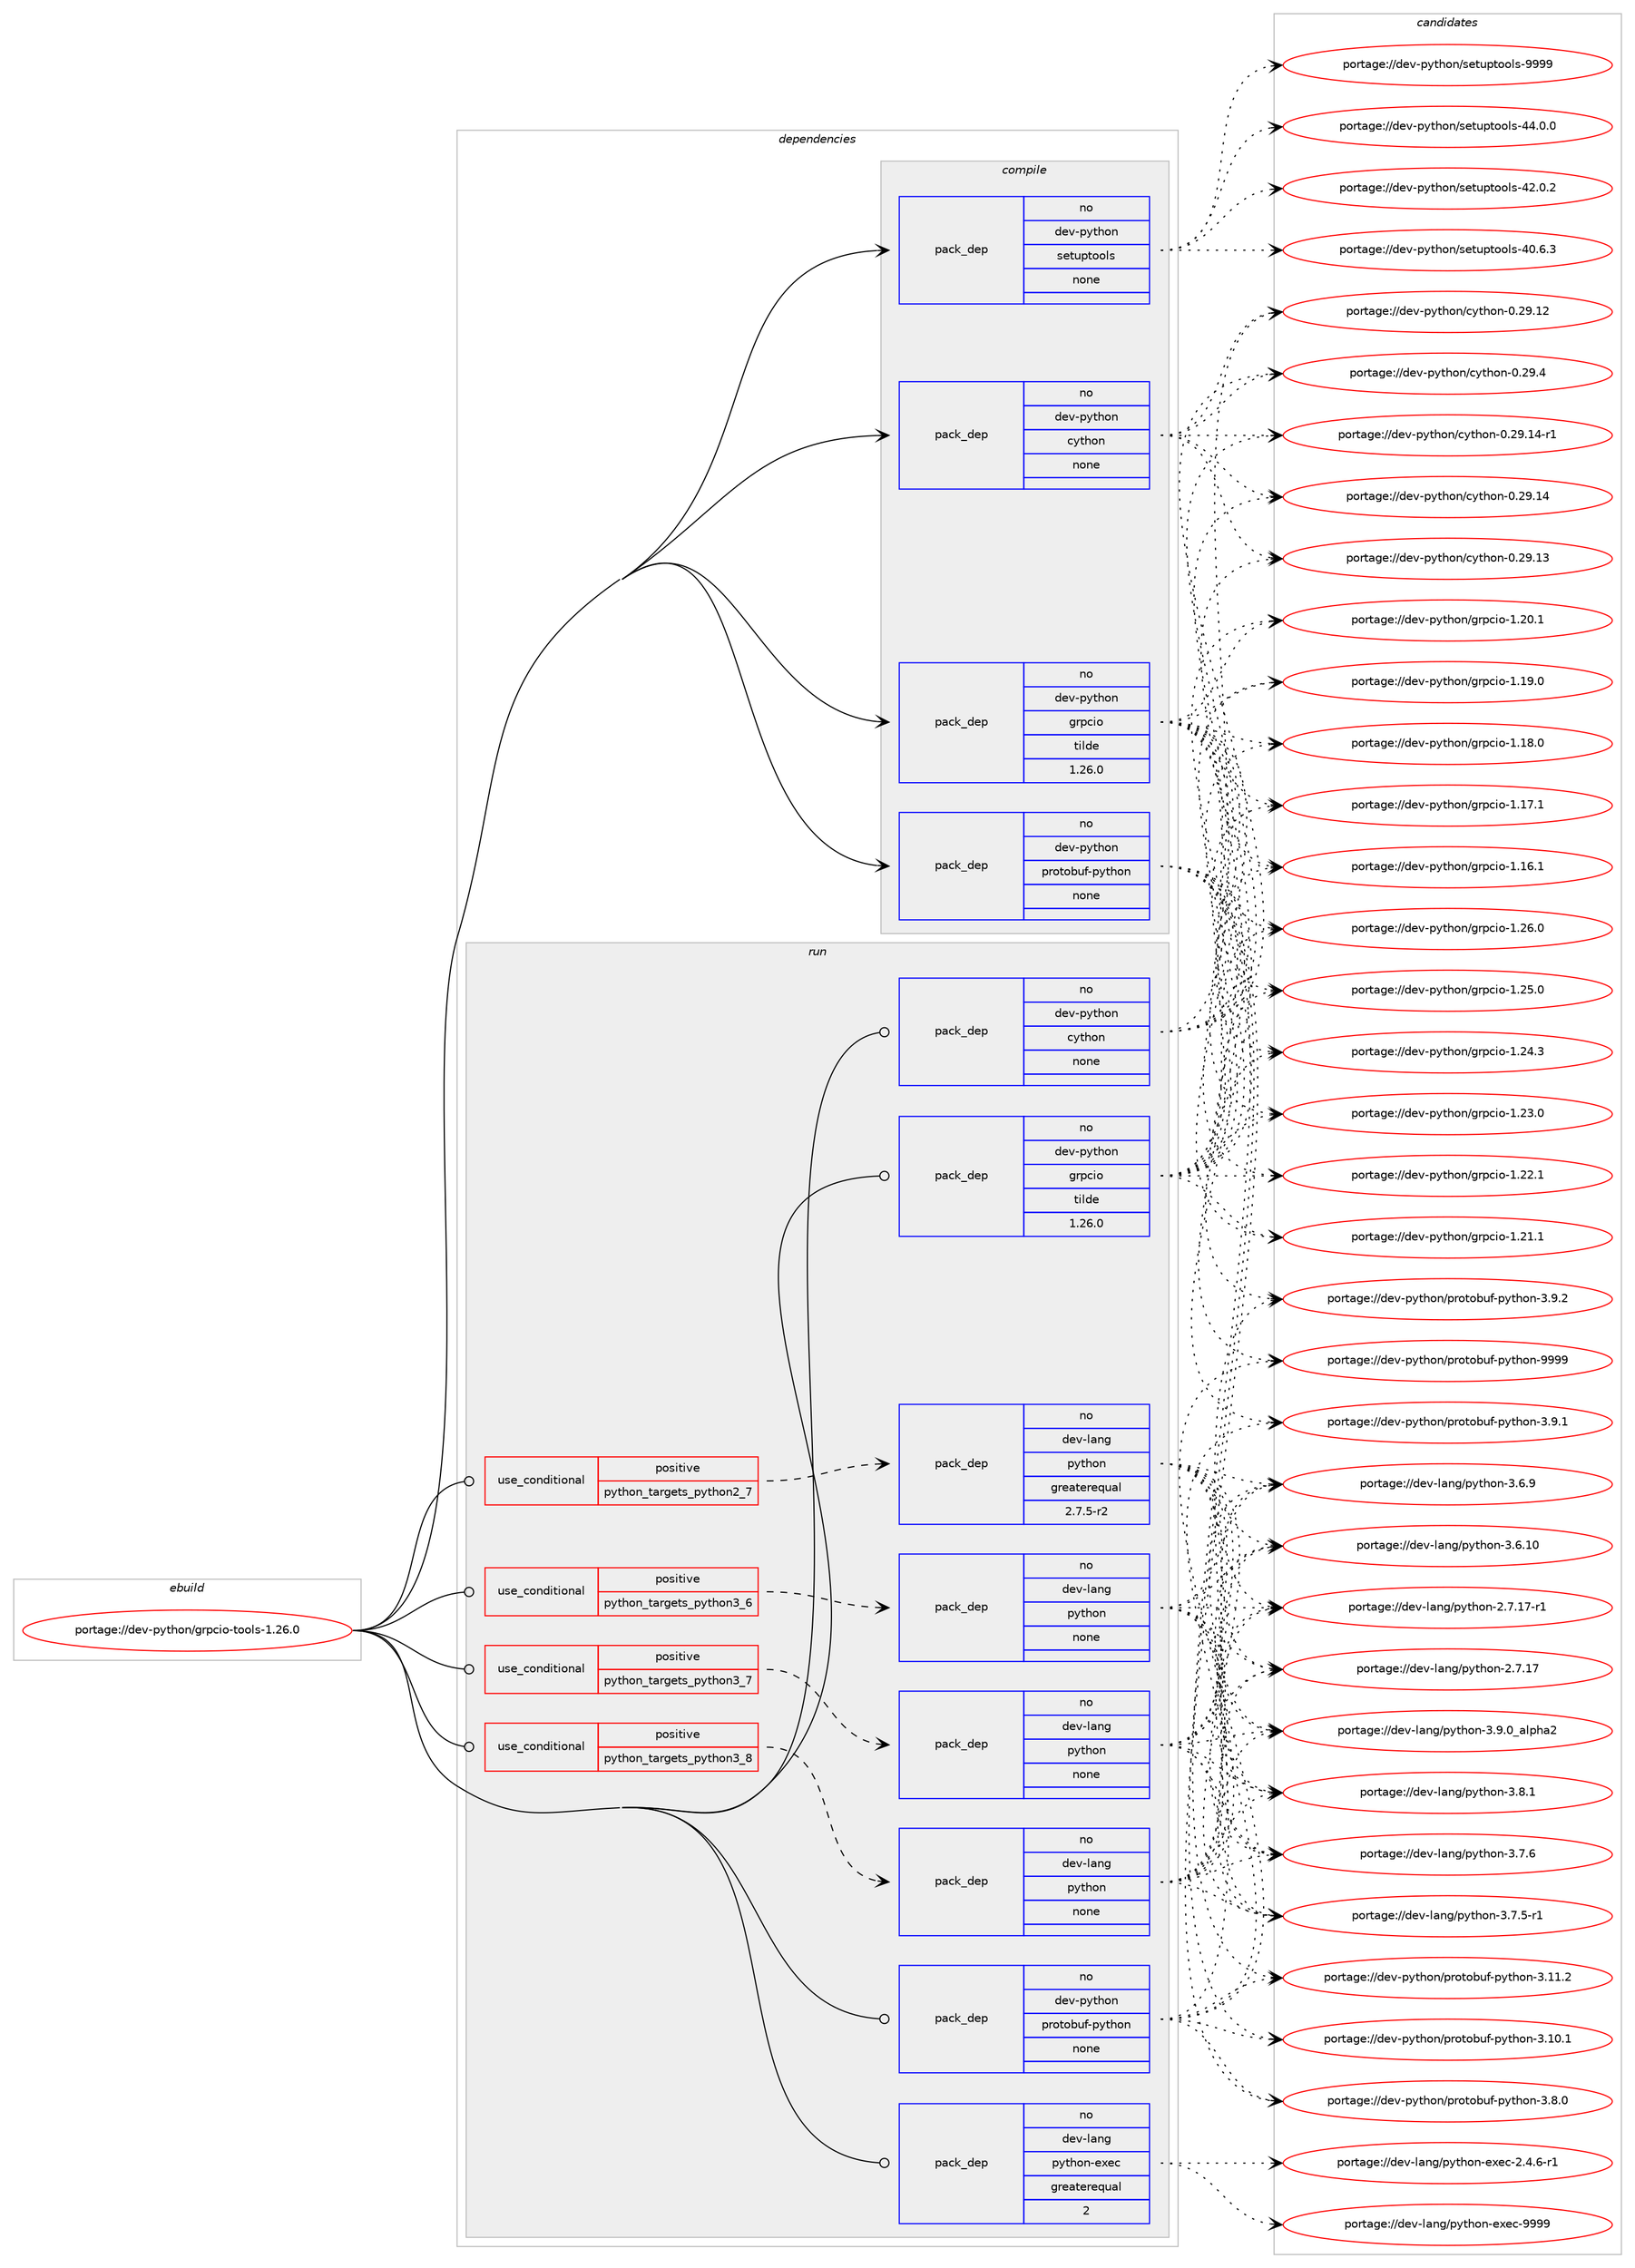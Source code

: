digraph prolog {

# *************
# Graph options
# *************

newrank=true;
concentrate=true;
compound=true;
graph [rankdir=LR,fontname=Helvetica,fontsize=10,ranksep=1.5];#, ranksep=2.5, nodesep=0.2];
edge  [arrowhead=vee];
node  [fontname=Helvetica,fontsize=10];

# **********
# The ebuild
# **********

subgraph cluster_leftcol {
color=gray;
label=<<i>ebuild</i>>;
id [label="portage://dev-python/grpcio-tools-1.26.0", color=red, width=4, href="../dev-python/grpcio-tools-1.26.0.svg"];
}

# ****************
# The dependencies
# ****************

subgraph cluster_midcol {
color=gray;
label=<<i>dependencies</i>>;
subgraph cluster_compile {
fillcolor="#eeeeee";
style=filled;
label=<<i>compile</i>>;
subgraph pack337417 {
dependency457442 [label=<<TABLE BORDER="0" CELLBORDER="1" CELLSPACING="0" CELLPADDING="4" WIDTH="220"><TR><TD ROWSPAN="6" CELLPADDING="30">pack_dep</TD></TR><TR><TD WIDTH="110">no</TD></TR><TR><TD>dev-python</TD></TR><TR><TD>cython</TD></TR><TR><TD>none</TD></TR><TR><TD></TD></TR></TABLE>>, shape=none, color=blue];
}
id:e -> dependency457442:w [weight=20,style="solid",arrowhead="vee"];
subgraph pack337418 {
dependency457443 [label=<<TABLE BORDER="0" CELLBORDER="1" CELLSPACING="0" CELLPADDING="4" WIDTH="220"><TR><TD ROWSPAN="6" CELLPADDING="30">pack_dep</TD></TR><TR><TD WIDTH="110">no</TD></TR><TR><TD>dev-python</TD></TR><TR><TD>grpcio</TD></TR><TR><TD>tilde</TD></TR><TR><TD>1.26.0</TD></TR></TABLE>>, shape=none, color=blue];
}
id:e -> dependency457443:w [weight=20,style="solid",arrowhead="vee"];
subgraph pack337419 {
dependency457444 [label=<<TABLE BORDER="0" CELLBORDER="1" CELLSPACING="0" CELLPADDING="4" WIDTH="220"><TR><TD ROWSPAN="6" CELLPADDING="30">pack_dep</TD></TR><TR><TD WIDTH="110">no</TD></TR><TR><TD>dev-python</TD></TR><TR><TD>protobuf-python</TD></TR><TR><TD>none</TD></TR><TR><TD></TD></TR></TABLE>>, shape=none, color=blue];
}
id:e -> dependency457444:w [weight=20,style="solid",arrowhead="vee"];
subgraph pack337420 {
dependency457445 [label=<<TABLE BORDER="0" CELLBORDER="1" CELLSPACING="0" CELLPADDING="4" WIDTH="220"><TR><TD ROWSPAN="6" CELLPADDING="30">pack_dep</TD></TR><TR><TD WIDTH="110">no</TD></TR><TR><TD>dev-python</TD></TR><TR><TD>setuptools</TD></TR><TR><TD>none</TD></TR><TR><TD></TD></TR></TABLE>>, shape=none, color=blue];
}
id:e -> dependency457445:w [weight=20,style="solid",arrowhead="vee"];
}
subgraph cluster_compileandrun {
fillcolor="#eeeeee";
style=filled;
label=<<i>compile and run</i>>;
}
subgraph cluster_run {
fillcolor="#eeeeee";
style=filled;
label=<<i>run</i>>;
subgraph cond115041 {
dependency457446 [label=<<TABLE BORDER="0" CELLBORDER="1" CELLSPACING="0" CELLPADDING="4"><TR><TD ROWSPAN="3" CELLPADDING="10">use_conditional</TD></TR><TR><TD>positive</TD></TR><TR><TD>python_targets_python2_7</TD></TR></TABLE>>, shape=none, color=red];
subgraph pack337421 {
dependency457447 [label=<<TABLE BORDER="0" CELLBORDER="1" CELLSPACING="0" CELLPADDING="4" WIDTH="220"><TR><TD ROWSPAN="6" CELLPADDING="30">pack_dep</TD></TR><TR><TD WIDTH="110">no</TD></TR><TR><TD>dev-lang</TD></TR><TR><TD>python</TD></TR><TR><TD>greaterequal</TD></TR><TR><TD>2.7.5-r2</TD></TR></TABLE>>, shape=none, color=blue];
}
dependency457446:e -> dependency457447:w [weight=20,style="dashed",arrowhead="vee"];
}
id:e -> dependency457446:w [weight=20,style="solid",arrowhead="odot"];
subgraph cond115042 {
dependency457448 [label=<<TABLE BORDER="0" CELLBORDER="1" CELLSPACING="0" CELLPADDING="4"><TR><TD ROWSPAN="3" CELLPADDING="10">use_conditional</TD></TR><TR><TD>positive</TD></TR><TR><TD>python_targets_python3_6</TD></TR></TABLE>>, shape=none, color=red];
subgraph pack337422 {
dependency457449 [label=<<TABLE BORDER="0" CELLBORDER="1" CELLSPACING="0" CELLPADDING="4" WIDTH="220"><TR><TD ROWSPAN="6" CELLPADDING="30">pack_dep</TD></TR><TR><TD WIDTH="110">no</TD></TR><TR><TD>dev-lang</TD></TR><TR><TD>python</TD></TR><TR><TD>none</TD></TR><TR><TD></TD></TR></TABLE>>, shape=none, color=blue];
}
dependency457448:e -> dependency457449:w [weight=20,style="dashed",arrowhead="vee"];
}
id:e -> dependency457448:w [weight=20,style="solid",arrowhead="odot"];
subgraph cond115043 {
dependency457450 [label=<<TABLE BORDER="0" CELLBORDER="1" CELLSPACING="0" CELLPADDING="4"><TR><TD ROWSPAN="3" CELLPADDING="10">use_conditional</TD></TR><TR><TD>positive</TD></TR><TR><TD>python_targets_python3_7</TD></TR></TABLE>>, shape=none, color=red];
subgraph pack337423 {
dependency457451 [label=<<TABLE BORDER="0" CELLBORDER="1" CELLSPACING="0" CELLPADDING="4" WIDTH="220"><TR><TD ROWSPAN="6" CELLPADDING="30">pack_dep</TD></TR><TR><TD WIDTH="110">no</TD></TR><TR><TD>dev-lang</TD></TR><TR><TD>python</TD></TR><TR><TD>none</TD></TR><TR><TD></TD></TR></TABLE>>, shape=none, color=blue];
}
dependency457450:e -> dependency457451:w [weight=20,style="dashed",arrowhead="vee"];
}
id:e -> dependency457450:w [weight=20,style="solid",arrowhead="odot"];
subgraph cond115044 {
dependency457452 [label=<<TABLE BORDER="0" CELLBORDER="1" CELLSPACING="0" CELLPADDING="4"><TR><TD ROWSPAN="3" CELLPADDING="10">use_conditional</TD></TR><TR><TD>positive</TD></TR><TR><TD>python_targets_python3_8</TD></TR></TABLE>>, shape=none, color=red];
subgraph pack337424 {
dependency457453 [label=<<TABLE BORDER="0" CELLBORDER="1" CELLSPACING="0" CELLPADDING="4" WIDTH="220"><TR><TD ROWSPAN="6" CELLPADDING="30">pack_dep</TD></TR><TR><TD WIDTH="110">no</TD></TR><TR><TD>dev-lang</TD></TR><TR><TD>python</TD></TR><TR><TD>none</TD></TR><TR><TD></TD></TR></TABLE>>, shape=none, color=blue];
}
dependency457452:e -> dependency457453:w [weight=20,style="dashed",arrowhead="vee"];
}
id:e -> dependency457452:w [weight=20,style="solid",arrowhead="odot"];
subgraph pack337425 {
dependency457454 [label=<<TABLE BORDER="0" CELLBORDER="1" CELLSPACING="0" CELLPADDING="4" WIDTH="220"><TR><TD ROWSPAN="6" CELLPADDING="30">pack_dep</TD></TR><TR><TD WIDTH="110">no</TD></TR><TR><TD>dev-lang</TD></TR><TR><TD>python-exec</TD></TR><TR><TD>greaterequal</TD></TR><TR><TD>2</TD></TR></TABLE>>, shape=none, color=blue];
}
id:e -> dependency457454:w [weight=20,style="solid",arrowhead="odot"];
subgraph pack337426 {
dependency457455 [label=<<TABLE BORDER="0" CELLBORDER="1" CELLSPACING="0" CELLPADDING="4" WIDTH="220"><TR><TD ROWSPAN="6" CELLPADDING="30">pack_dep</TD></TR><TR><TD WIDTH="110">no</TD></TR><TR><TD>dev-python</TD></TR><TR><TD>cython</TD></TR><TR><TD>none</TD></TR><TR><TD></TD></TR></TABLE>>, shape=none, color=blue];
}
id:e -> dependency457455:w [weight=20,style="solid",arrowhead="odot"];
subgraph pack337427 {
dependency457456 [label=<<TABLE BORDER="0" CELLBORDER="1" CELLSPACING="0" CELLPADDING="4" WIDTH="220"><TR><TD ROWSPAN="6" CELLPADDING="30">pack_dep</TD></TR><TR><TD WIDTH="110">no</TD></TR><TR><TD>dev-python</TD></TR><TR><TD>grpcio</TD></TR><TR><TD>tilde</TD></TR><TR><TD>1.26.0</TD></TR></TABLE>>, shape=none, color=blue];
}
id:e -> dependency457456:w [weight=20,style="solid",arrowhead="odot"];
subgraph pack337428 {
dependency457457 [label=<<TABLE BORDER="0" CELLBORDER="1" CELLSPACING="0" CELLPADDING="4" WIDTH="220"><TR><TD ROWSPAN="6" CELLPADDING="30">pack_dep</TD></TR><TR><TD WIDTH="110">no</TD></TR><TR><TD>dev-python</TD></TR><TR><TD>protobuf-python</TD></TR><TR><TD>none</TD></TR><TR><TD></TD></TR></TABLE>>, shape=none, color=blue];
}
id:e -> dependency457457:w [weight=20,style="solid",arrowhead="odot"];
}
}

# **************
# The candidates
# **************

subgraph cluster_choices {
rank=same;
color=gray;
label=<<i>candidates</i>>;

subgraph choice337417 {
color=black;
nodesep=1;
choice10010111845112121116104111110479912111610411111045484650574652 [label="portage://dev-python/cython-0.29.4", color=red, width=4,href="../dev-python/cython-0.29.4.svg"];
choice10010111845112121116104111110479912111610411111045484650574649524511449 [label="portage://dev-python/cython-0.29.14-r1", color=red, width=4,href="../dev-python/cython-0.29.14-r1.svg"];
choice1001011184511212111610411111047991211161041111104548465057464952 [label="portage://dev-python/cython-0.29.14", color=red, width=4,href="../dev-python/cython-0.29.14.svg"];
choice1001011184511212111610411111047991211161041111104548465057464951 [label="portage://dev-python/cython-0.29.13", color=red, width=4,href="../dev-python/cython-0.29.13.svg"];
choice1001011184511212111610411111047991211161041111104548465057464950 [label="portage://dev-python/cython-0.29.12", color=red, width=4,href="../dev-python/cython-0.29.12.svg"];
dependency457442:e -> choice10010111845112121116104111110479912111610411111045484650574652:w [style=dotted,weight="100"];
dependency457442:e -> choice10010111845112121116104111110479912111610411111045484650574649524511449:w [style=dotted,weight="100"];
dependency457442:e -> choice1001011184511212111610411111047991211161041111104548465057464952:w [style=dotted,weight="100"];
dependency457442:e -> choice1001011184511212111610411111047991211161041111104548465057464951:w [style=dotted,weight="100"];
dependency457442:e -> choice1001011184511212111610411111047991211161041111104548465057464950:w [style=dotted,weight="100"];
}
subgraph choice337418 {
color=black;
nodesep=1;
choice10010111845112121116104111110471031141129910511145494650544648 [label="portage://dev-python/grpcio-1.26.0", color=red, width=4,href="../dev-python/grpcio-1.26.0.svg"];
choice10010111845112121116104111110471031141129910511145494650534648 [label="portage://dev-python/grpcio-1.25.0", color=red, width=4,href="../dev-python/grpcio-1.25.0.svg"];
choice10010111845112121116104111110471031141129910511145494650524651 [label="portage://dev-python/grpcio-1.24.3", color=red, width=4,href="../dev-python/grpcio-1.24.3.svg"];
choice10010111845112121116104111110471031141129910511145494650514648 [label="portage://dev-python/grpcio-1.23.0", color=red, width=4,href="../dev-python/grpcio-1.23.0.svg"];
choice10010111845112121116104111110471031141129910511145494650504649 [label="portage://dev-python/grpcio-1.22.1", color=red, width=4,href="../dev-python/grpcio-1.22.1.svg"];
choice10010111845112121116104111110471031141129910511145494650494649 [label="portage://dev-python/grpcio-1.21.1", color=red, width=4,href="../dev-python/grpcio-1.21.1.svg"];
choice10010111845112121116104111110471031141129910511145494650484649 [label="portage://dev-python/grpcio-1.20.1", color=red, width=4,href="../dev-python/grpcio-1.20.1.svg"];
choice10010111845112121116104111110471031141129910511145494649574648 [label="portage://dev-python/grpcio-1.19.0", color=red, width=4,href="../dev-python/grpcio-1.19.0.svg"];
choice10010111845112121116104111110471031141129910511145494649564648 [label="portage://dev-python/grpcio-1.18.0", color=red, width=4,href="../dev-python/grpcio-1.18.0.svg"];
choice10010111845112121116104111110471031141129910511145494649554649 [label="portage://dev-python/grpcio-1.17.1", color=red, width=4,href="../dev-python/grpcio-1.17.1.svg"];
choice10010111845112121116104111110471031141129910511145494649544649 [label="portage://dev-python/grpcio-1.16.1", color=red, width=4,href="../dev-python/grpcio-1.16.1.svg"];
dependency457443:e -> choice10010111845112121116104111110471031141129910511145494650544648:w [style=dotted,weight="100"];
dependency457443:e -> choice10010111845112121116104111110471031141129910511145494650534648:w [style=dotted,weight="100"];
dependency457443:e -> choice10010111845112121116104111110471031141129910511145494650524651:w [style=dotted,weight="100"];
dependency457443:e -> choice10010111845112121116104111110471031141129910511145494650514648:w [style=dotted,weight="100"];
dependency457443:e -> choice10010111845112121116104111110471031141129910511145494650504649:w [style=dotted,weight="100"];
dependency457443:e -> choice10010111845112121116104111110471031141129910511145494650494649:w [style=dotted,weight="100"];
dependency457443:e -> choice10010111845112121116104111110471031141129910511145494650484649:w [style=dotted,weight="100"];
dependency457443:e -> choice10010111845112121116104111110471031141129910511145494649574648:w [style=dotted,weight="100"];
dependency457443:e -> choice10010111845112121116104111110471031141129910511145494649564648:w [style=dotted,weight="100"];
dependency457443:e -> choice10010111845112121116104111110471031141129910511145494649554649:w [style=dotted,weight="100"];
dependency457443:e -> choice10010111845112121116104111110471031141129910511145494649544649:w [style=dotted,weight="100"];
}
subgraph choice337419 {
color=black;
nodesep=1;
choice100101118451121211161041111104711211411111611198117102451121211161041111104557575757 [label="portage://dev-python/protobuf-python-9999", color=red, width=4,href="../dev-python/protobuf-python-9999.svg"];
choice10010111845112121116104111110471121141111161119811710245112121116104111110455146574650 [label="portage://dev-python/protobuf-python-3.9.2", color=red, width=4,href="../dev-python/protobuf-python-3.9.2.svg"];
choice10010111845112121116104111110471121141111161119811710245112121116104111110455146574649 [label="portage://dev-python/protobuf-python-3.9.1", color=red, width=4,href="../dev-python/protobuf-python-3.9.1.svg"];
choice10010111845112121116104111110471121141111161119811710245112121116104111110455146564648 [label="portage://dev-python/protobuf-python-3.8.0", color=red, width=4,href="../dev-python/protobuf-python-3.8.0.svg"];
choice1001011184511212111610411111047112114111116111981171024511212111610411111045514649494650 [label="portage://dev-python/protobuf-python-3.11.2", color=red, width=4,href="../dev-python/protobuf-python-3.11.2.svg"];
choice1001011184511212111610411111047112114111116111981171024511212111610411111045514649484649 [label="portage://dev-python/protobuf-python-3.10.1", color=red, width=4,href="../dev-python/protobuf-python-3.10.1.svg"];
dependency457444:e -> choice100101118451121211161041111104711211411111611198117102451121211161041111104557575757:w [style=dotted,weight="100"];
dependency457444:e -> choice10010111845112121116104111110471121141111161119811710245112121116104111110455146574650:w [style=dotted,weight="100"];
dependency457444:e -> choice10010111845112121116104111110471121141111161119811710245112121116104111110455146574649:w [style=dotted,weight="100"];
dependency457444:e -> choice10010111845112121116104111110471121141111161119811710245112121116104111110455146564648:w [style=dotted,weight="100"];
dependency457444:e -> choice1001011184511212111610411111047112114111116111981171024511212111610411111045514649494650:w [style=dotted,weight="100"];
dependency457444:e -> choice1001011184511212111610411111047112114111116111981171024511212111610411111045514649484649:w [style=dotted,weight="100"];
}
subgraph choice337420 {
color=black;
nodesep=1;
choice10010111845112121116104111110471151011161171121161111111081154557575757 [label="portage://dev-python/setuptools-9999", color=red, width=4,href="../dev-python/setuptools-9999.svg"];
choice100101118451121211161041111104711510111611711211611111110811545525246484648 [label="portage://dev-python/setuptools-44.0.0", color=red, width=4,href="../dev-python/setuptools-44.0.0.svg"];
choice100101118451121211161041111104711510111611711211611111110811545525046484650 [label="portage://dev-python/setuptools-42.0.2", color=red, width=4,href="../dev-python/setuptools-42.0.2.svg"];
choice100101118451121211161041111104711510111611711211611111110811545524846544651 [label="portage://dev-python/setuptools-40.6.3", color=red, width=4,href="../dev-python/setuptools-40.6.3.svg"];
dependency457445:e -> choice10010111845112121116104111110471151011161171121161111111081154557575757:w [style=dotted,weight="100"];
dependency457445:e -> choice100101118451121211161041111104711510111611711211611111110811545525246484648:w [style=dotted,weight="100"];
dependency457445:e -> choice100101118451121211161041111104711510111611711211611111110811545525046484650:w [style=dotted,weight="100"];
dependency457445:e -> choice100101118451121211161041111104711510111611711211611111110811545524846544651:w [style=dotted,weight="100"];
}
subgraph choice337421 {
color=black;
nodesep=1;
choice10010111845108971101034711212111610411111045514657464895971081121049750 [label="portage://dev-lang/python-3.9.0_alpha2", color=red, width=4,href="../dev-lang/python-3.9.0_alpha2.svg"];
choice100101118451089711010347112121116104111110455146564649 [label="portage://dev-lang/python-3.8.1", color=red, width=4,href="../dev-lang/python-3.8.1.svg"];
choice100101118451089711010347112121116104111110455146554654 [label="portage://dev-lang/python-3.7.6", color=red, width=4,href="../dev-lang/python-3.7.6.svg"];
choice1001011184510897110103471121211161041111104551465546534511449 [label="portage://dev-lang/python-3.7.5-r1", color=red, width=4,href="../dev-lang/python-3.7.5-r1.svg"];
choice100101118451089711010347112121116104111110455146544657 [label="portage://dev-lang/python-3.6.9", color=red, width=4,href="../dev-lang/python-3.6.9.svg"];
choice10010111845108971101034711212111610411111045514654464948 [label="portage://dev-lang/python-3.6.10", color=red, width=4,href="../dev-lang/python-3.6.10.svg"];
choice100101118451089711010347112121116104111110455046554649554511449 [label="portage://dev-lang/python-2.7.17-r1", color=red, width=4,href="../dev-lang/python-2.7.17-r1.svg"];
choice10010111845108971101034711212111610411111045504655464955 [label="portage://dev-lang/python-2.7.17", color=red, width=4,href="../dev-lang/python-2.7.17.svg"];
dependency457447:e -> choice10010111845108971101034711212111610411111045514657464895971081121049750:w [style=dotted,weight="100"];
dependency457447:e -> choice100101118451089711010347112121116104111110455146564649:w [style=dotted,weight="100"];
dependency457447:e -> choice100101118451089711010347112121116104111110455146554654:w [style=dotted,weight="100"];
dependency457447:e -> choice1001011184510897110103471121211161041111104551465546534511449:w [style=dotted,weight="100"];
dependency457447:e -> choice100101118451089711010347112121116104111110455146544657:w [style=dotted,weight="100"];
dependency457447:e -> choice10010111845108971101034711212111610411111045514654464948:w [style=dotted,weight="100"];
dependency457447:e -> choice100101118451089711010347112121116104111110455046554649554511449:w [style=dotted,weight="100"];
dependency457447:e -> choice10010111845108971101034711212111610411111045504655464955:w [style=dotted,weight="100"];
}
subgraph choice337422 {
color=black;
nodesep=1;
choice10010111845108971101034711212111610411111045514657464895971081121049750 [label="portage://dev-lang/python-3.9.0_alpha2", color=red, width=4,href="../dev-lang/python-3.9.0_alpha2.svg"];
choice100101118451089711010347112121116104111110455146564649 [label="portage://dev-lang/python-3.8.1", color=red, width=4,href="../dev-lang/python-3.8.1.svg"];
choice100101118451089711010347112121116104111110455146554654 [label="portage://dev-lang/python-3.7.6", color=red, width=4,href="../dev-lang/python-3.7.6.svg"];
choice1001011184510897110103471121211161041111104551465546534511449 [label="portage://dev-lang/python-3.7.5-r1", color=red, width=4,href="../dev-lang/python-3.7.5-r1.svg"];
choice100101118451089711010347112121116104111110455146544657 [label="portage://dev-lang/python-3.6.9", color=red, width=4,href="../dev-lang/python-3.6.9.svg"];
choice10010111845108971101034711212111610411111045514654464948 [label="portage://dev-lang/python-3.6.10", color=red, width=4,href="../dev-lang/python-3.6.10.svg"];
choice100101118451089711010347112121116104111110455046554649554511449 [label="portage://dev-lang/python-2.7.17-r1", color=red, width=4,href="../dev-lang/python-2.7.17-r1.svg"];
choice10010111845108971101034711212111610411111045504655464955 [label="portage://dev-lang/python-2.7.17", color=red, width=4,href="../dev-lang/python-2.7.17.svg"];
dependency457449:e -> choice10010111845108971101034711212111610411111045514657464895971081121049750:w [style=dotted,weight="100"];
dependency457449:e -> choice100101118451089711010347112121116104111110455146564649:w [style=dotted,weight="100"];
dependency457449:e -> choice100101118451089711010347112121116104111110455146554654:w [style=dotted,weight="100"];
dependency457449:e -> choice1001011184510897110103471121211161041111104551465546534511449:w [style=dotted,weight="100"];
dependency457449:e -> choice100101118451089711010347112121116104111110455146544657:w [style=dotted,weight="100"];
dependency457449:e -> choice10010111845108971101034711212111610411111045514654464948:w [style=dotted,weight="100"];
dependency457449:e -> choice100101118451089711010347112121116104111110455046554649554511449:w [style=dotted,weight="100"];
dependency457449:e -> choice10010111845108971101034711212111610411111045504655464955:w [style=dotted,weight="100"];
}
subgraph choice337423 {
color=black;
nodesep=1;
choice10010111845108971101034711212111610411111045514657464895971081121049750 [label="portage://dev-lang/python-3.9.0_alpha2", color=red, width=4,href="../dev-lang/python-3.9.0_alpha2.svg"];
choice100101118451089711010347112121116104111110455146564649 [label="portage://dev-lang/python-3.8.1", color=red, width=4,href="../dev-lang/python-3.8.1.svg"];
choice100101118451089711010347112121116104111110455146554654 [label="portage://dev-lang/python-3.7.6", color=red, width=4,href="../dev-lang/python-3.7.6.svg"];
choice1001011184510897110103471121211161041111104551465546534511449 [label="portage://dev-lang/python-3.7.5-r1", color=red, width=4,href="../dev-lang/python-3.7.5-r1.svg"];
choice100101118451089711010347112121116104111110455146544657 [label="portage://dev-lang/python-3.6.9", color=red, width=4,href="../dev-lang/python-3.6.9.svg"];
choice10010111845108971101034711212111610411111045514654464948 [label="portage://dev-lang/python-3.6.10", color=red, width=4,href="../dev-lang/python-3.6.10.svg"];
choice100101118451089711010347112121116104111110455046554649554511449 [label="portage://dev-lang/python-2.7.17-r1", color=red, width=4,href="../dev-lang/python-2.7.17-r1.svg"];
choice10010111845108971101034711212111610411111045504655464955 [label="portage://dev-lang/python-2.7.17", color=red, width=4,href="../dev-lang/python-2.7.17.svg"];
dependency457451:e -> choice10010111845108971101034711212111610411111045514657464895971081121049750:w [style=dotted,weight="100"];
dependency457451:e -> choice100101118451089711010347112121116104111110455146564649:w [style=dotted,weight="100"];
dependency457451:e -> choice100101118451089711010347112121116104111110455146554654:w [style=dotted,weight="100"];
dependency457451:e -> choice1001011184510897110103471121211161041111104551465546534511449:w [style=dotted,weight="100"];
dependency457451:e -> choice100101118451089711010347112121116104111110455146544657:w [style=dotted,weight="100"];
dependency457451:e -> choice10010111845108971101034711212111610411111045514654464948:w [style=dotted,weight="100"];
dependency457451:e -> choice100101118451089711010347112121116104111110455046554649554511449:w [style=dotted,weight="100"];
dependency457451:e -> choice10010111845108971101034711212111610411111045504655464955:w [style=dotted,weight="100"];
}
subgraph choice337424 {
color=black;
nodesep=1;
choice10010111845108971101034711212111610411111045514657464895971081121049750 [label="portage://dev-lang/python-3.9.0_alpha2", color=red, width=4,href="../dev-lang/python-3.9.0_alpha2.svg"];
choice100101118451089711010347112121116104111110455146564649 [label="portage://dev-lang/python-3.8.1", color=red, width=4,href="../dev-lang/python-3.8.1.svg"];
choice100101118451089711010347112121116104111110455146554654 [label="portage://dev-lang/python-3.7.6", color=red, width=4,href="../dev-lang/python-3.7.6.svg"];
choice1001011184510897110103471121211161041111104551465546534511449 [label="portage://dev-lang/python-3.7.5-r1", color=red, width=4,href="../dev-lang/python-3.7.5-r1.svg"];
choice100101118451089711010347112121116104111110455146544657 [label="portage://dev-lang/python-3.6.9", color=red, width=4,href="../dev-lang/python-3.6.9.svg"];
choice10010111845108971101034711212111610411111045514654464948 [label="portage://dev-lang/python-3.6.10", color=red, width=4,href="../dev-lang/python-3.6.10.svg"];
choice100101118451089711010347112121116104111110455046554649554511449 [label="portage://dev-lang/python-2.7.17-r1", color=red, width=4,href="../dev-lang/python-2.7.17-r1.svg"];
choice10010111845108971101034711212111610411111045504655464955 [label="portage://dev-lang/python-2.7.17", color=red, width=4,href="../dev-lang/python-2.7.17.svg"];
dependency457453:e -> choice10010111845108971101034711212111610411111045514657464895971081121049750:w [style=dotted,weight="100"];
dependency457453:e -> choice100101118451089711010347112121116104111110455146564649:w [style=dotted,weight="100"];
dependency457453:e -> choice100101118451089711010347112121116104111110455146554654:w [style=dotted,weight="100"];
dependency457453:e -> choice1001011184510897110103471121211161041111104551465546534511449:w [style=dotted,weight="100"];
dependency457453:e -> choice100101118451089711010347112121116104111110455146544657:w [style=dotted,weight="100"];
dependency457453:e -> choice10010111845108971101034711212111610411111045514654464948:w [style=dotted,weight="100"];
dependency457453:e -> choice100101118451089711010347112121116104111110455046554649554511449:w [style=dotted,weight="100"];
dependency457453:e -> choice10010111845108971101034711212111610411111045504655464955:w [style=dotted,weight="100"];
}
subgraph choice337425 {
color=black;
nodesep=1;
choice10010111845108971101034711212111610411111045101120101994557575757 [label="portage://dev-lang/python-exec-9999", color=red, width=4,href="../dev-lang/python-exec-9999.svg"];
choice10010111845108971101034711212111610411111045101120101994550465246544511449 [label="portage://dev-lang/python-exec-2.4.6-r1", color=red, width=4,href="../dev-lang/python-exec-2.4.6-r1.svg"];
dependency457454:e -> choice10010111845108971101034711212111610411111045101120101994557575757:w [style=dotted,weight="100"];
dependency457454:e -> choice10010111845108971101034711212111610411111045101120101994550465246544511449:w [style=dotted,weight="100"];
}
subgraph choice337426 {
color=black;
nodesep=1;
choice10010111845112121116104111110479912111610411111045484650574652 [label="portage://dev-python/cython-0.29.4", color=red, width=4,href="../dev-python/cython-0.29.4.svg"];
choice10010111845112121116104111110479912111610411111045484650574649524511449 [label="portage://dev-python/cython-0.29.14-r1", color=red, width=4,href="../dev-python/cython-0.29.14-r1.svg"];
choice1001011184511212111610411111047991211161041111104548465057464952 [label="portage://dev-python/cython-0.29.14", color=red, width=4,href="../dev-python/cython-0.29.14.svg"];
choice1001011184511212111610411111047991211161041111104548465057464951 [label="portage://dev-python/cython-0.29.13", color=red, width=4,href="../dev-python/cython-0.29.13.svg"];
choice1001011184511212111610411111047991211161041111104548465057464950 [label="portage://dev-python/cython-0.29.12", color=red, width=4,href="../dev-python/cython-0.29.12.svg"];
dependency457455:e -> choice10010111845112121116104111110479912111610411111045484650574652:w [style=dotted,weight="100"];
dependency457455:e -> choice10010111845112121116104111110479912111610411111045484650574649524511449:w [style=dotted,weight="100"];
dependency457455:e -> choice1001011184511212111610411111047991211161041111104548465057464952:w [style=dotted,weight="100"];
dependency457455:e -> choice1001011184511212111610411111047991211161041111104548465057464951:w [style=dotted,weight="100"];
dependency457455:e -> choice1001011184511212111610411111047991211161041111104548465057464950:w [style=dotted,weight="100"];
}
subgraph choice337427 {
color=black;
nodesep=1;
choice10010111845112121116104111110471031141129910511145494650544648 [label="portage://dev-python/grpcio-1.26.0", color=red, width=4,href="../dev-python/grpcio-1.26.0.svg"];
choice10010111845112121116104111110471031141129910511145494650534648 [label="portage://dev-python/grpcio-1.25.0", color=red, width=4,href="../dev-python/grpcio-1.25.0.svg"];
choice10010111845112121116104111110471031141129910511145494650524651 [label="portage://dev-python/grpcio-1.24.3", color=red, width=4,href="../dev-python/grpcio-1.24.3.svg"];
choice10010111845112121116104111110471031141129910511145494650514648 [label="portage://dev-python/grpcio-1.23.0", color=red, width=4,href="../dev-python/grpcio-1.23.0.svg"];
choice10010111845112121116104111110471031141129910511145494650504649 [label="portage://dev-python/grpcio-1.22.1", color=red, width=4,href="../dev-python/grpcio-1.22.1.svg"];
choice10010111845112121116104111110471031141129910511145494650494649 [label="portage://dev-python/grpcio-1.21.1", color=red, width=4,href="../dev-python/grpcio-1.21.1.svg"];
choice10010111845112121116104111110471031141129910511145494650484649 [label="portage://dev-python/grpcio-1.20.1", color=red, width=4,href="../dev-python/grpcio-1.20.1.svg"];
choice10010111845112121116104111110471031141129910511145494649574648 [label="portage://dev-python/grpcio-1.19.0", color=red, width=4,href="../dev-python/grpcio-1.19.0.svg"];
choice10010111845112121116104111110471031141129910511145494649564648 [label="portage://dev-python/grpcio-1.18.0", color=red, width=4,href="../dev-python/grpcio-1.18.0.svg"];
choice10010111845112121116104111110471031141129910511145494649554649 [label="portage://dev-python/grpcio-1.17.1", color=red, width=4,href="../dev-python/grpcio-1.17.1.svg"];
choice10010111845112121116104111110471031141129910511145494649544649 [label="portage://dev-python/grpcio-1.16.1", color=red, width=4,href="../dev-python/grpcio-1.16.1.svg"];
dependency457456:e -> choice10010111845112121116104111110471031141129910511145494650544648:w [style=dotted,weight="100"];
dependency457456:e -> choice10010111845112121116104111110471031141129910511145494650534648:w [style=dotted,weight="100"];
dependency457456:e -> choice10010111845112121116104111110471031141129910511145494650524651:w [style=dotted,weight="100"];
dependency457456:e -> choice10010111845112121116104111110471031141129910511145494650514648:w [style=dotted,weight="100"];
dependency457456:e -> choice10010111845112121116104111110471031141129910511145494650504649:w [style=dotted,weight="100"];
dependency457456:e -> choice10010111845112121116104111110471031141129910511145494650494649:w [style=dotted,weight="100"];
dependency457456:e -> choice10010111845112121116104111110471031141129910511145494650484649:w [style=dotted,weight="100"];
dependency457456:e -> choice10010111845112121116104111110471031141129910511145494649574648:w [style=dotted,weight="100"];
dependency457456:e -> choice10010111845112121116104111110471031141129910511145494649564648:w [style=dotted,weight="100"];
dependency457456:e -> choice10010111845112121116104111110471031141129910511145494649554649:w [style=dotted,weight="100"];
dependency457456:e -> choice10010111845112121116104111110471031141129910511145494649544649:w [style=dotted,weight="100"];
}
subgraph choice337428 {
color=black;
nodesep=1;
choice100101118451121211161041111104711211411111611198117102451121211161041111104557575757 [label="portage://dev-python/protobuf-python-9999", color=red, width=4,href="../dev-python/protobuf-python-9999.svg"];
choice10010111845112121116104111110471121141111161119811710245112121116104111110455146574650 [label="portage://dev-python/protobuf-python-3.9.2", color=red, width=4,href="../dev-python/protobuf-python-3.9.2.svg"];
choice10010111845112121116104111110471121141111161119811710245112121116104111110455146574649 [label="portage://dev-python/protobuf-python-3.9.1", color=red, width=4,href="../dev-python/protobuf-python-3.9.1.svg"];
choice10010111845112121116104111110471121141111161119811710245112121116104111110455146564648 [label="portage://dev-python/protobuf-python-3.8.0", color=red, width=4,href="../dev-python/protobuf-python-3.8.0.svg"];
choice1001011184511212111610411111047112114111116111981171024511212111610411111045514649494650 [label="portage://dev-python/protobuf-python-3.11.2", color=red, width=4,href="../dev-python/protobuf-python-3.11.2.svg"];
choice1001011184511212111610411111047112114111116111981171024511212111610411111045514649484649 [label="portage://dev-python/protobuf-python-3.10.1", color=red, width=4,href="../dev-python/protobuf-python-3.10.1.svg"];
dependency457457:e -> choice100101118451121211161041111104711211411111611198117102451121211161041111104557575757:w [style=dotted,weight="100"];
dependency457457:e -> choice10010111845112121116104111110471121141111161119811710245112121116104111110455146574650:w [style=dotted,weight="100"];
dependency457457:e -> choice10010111845112121116104111110471121141111161119811710245112121116104111110455146574649:w [style=dotted,weight="100"];
dependency457457:e -> choice10010111845112121116104111110471121141111161119811710245112121116104111110455146564648:w [style=dotted,weight="100"];
dependency457457:e -> choice1001011184511212111610411111047112114111116111981171024511212111610411111045514649494650:w [style=dotted,weight="100"];
dependency457457:e -> choice1001011184511212111610411111047112114111116111981171024511212111610411111045514649484649:w [style=dotted,weight="100"];
}
}

}
